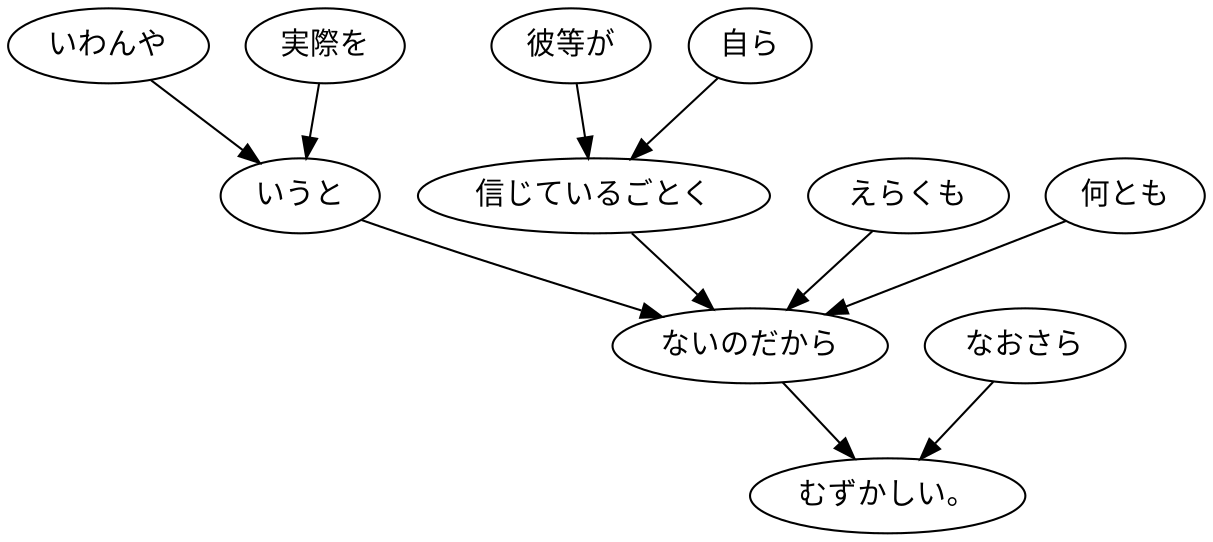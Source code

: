digraph graph366 {
	node0 [label="いわんや"];
	node1 [label="実際を"];
	node2 [label="いうと"];
	node3 [label="彼等が"];
	node4 [label="自ら"];
	node5 [label="信じているごとく"];
	node6 [label="えらくも"];
	node7 [label="何とも"];
	node8 [label="ないのだから"];
	node9 [label="なおさら"];
	node10 [label="むずかしい。"];
	node0 -> node2;
	node1 -> node2;
	node2 -> node8;
	node3 -> node5;
	node4 -> node5;
	node5 -> node8;
	node6 -> node8;
	node7 -> node8;
	node8 -> node10;
	node9 -> node10;
}
